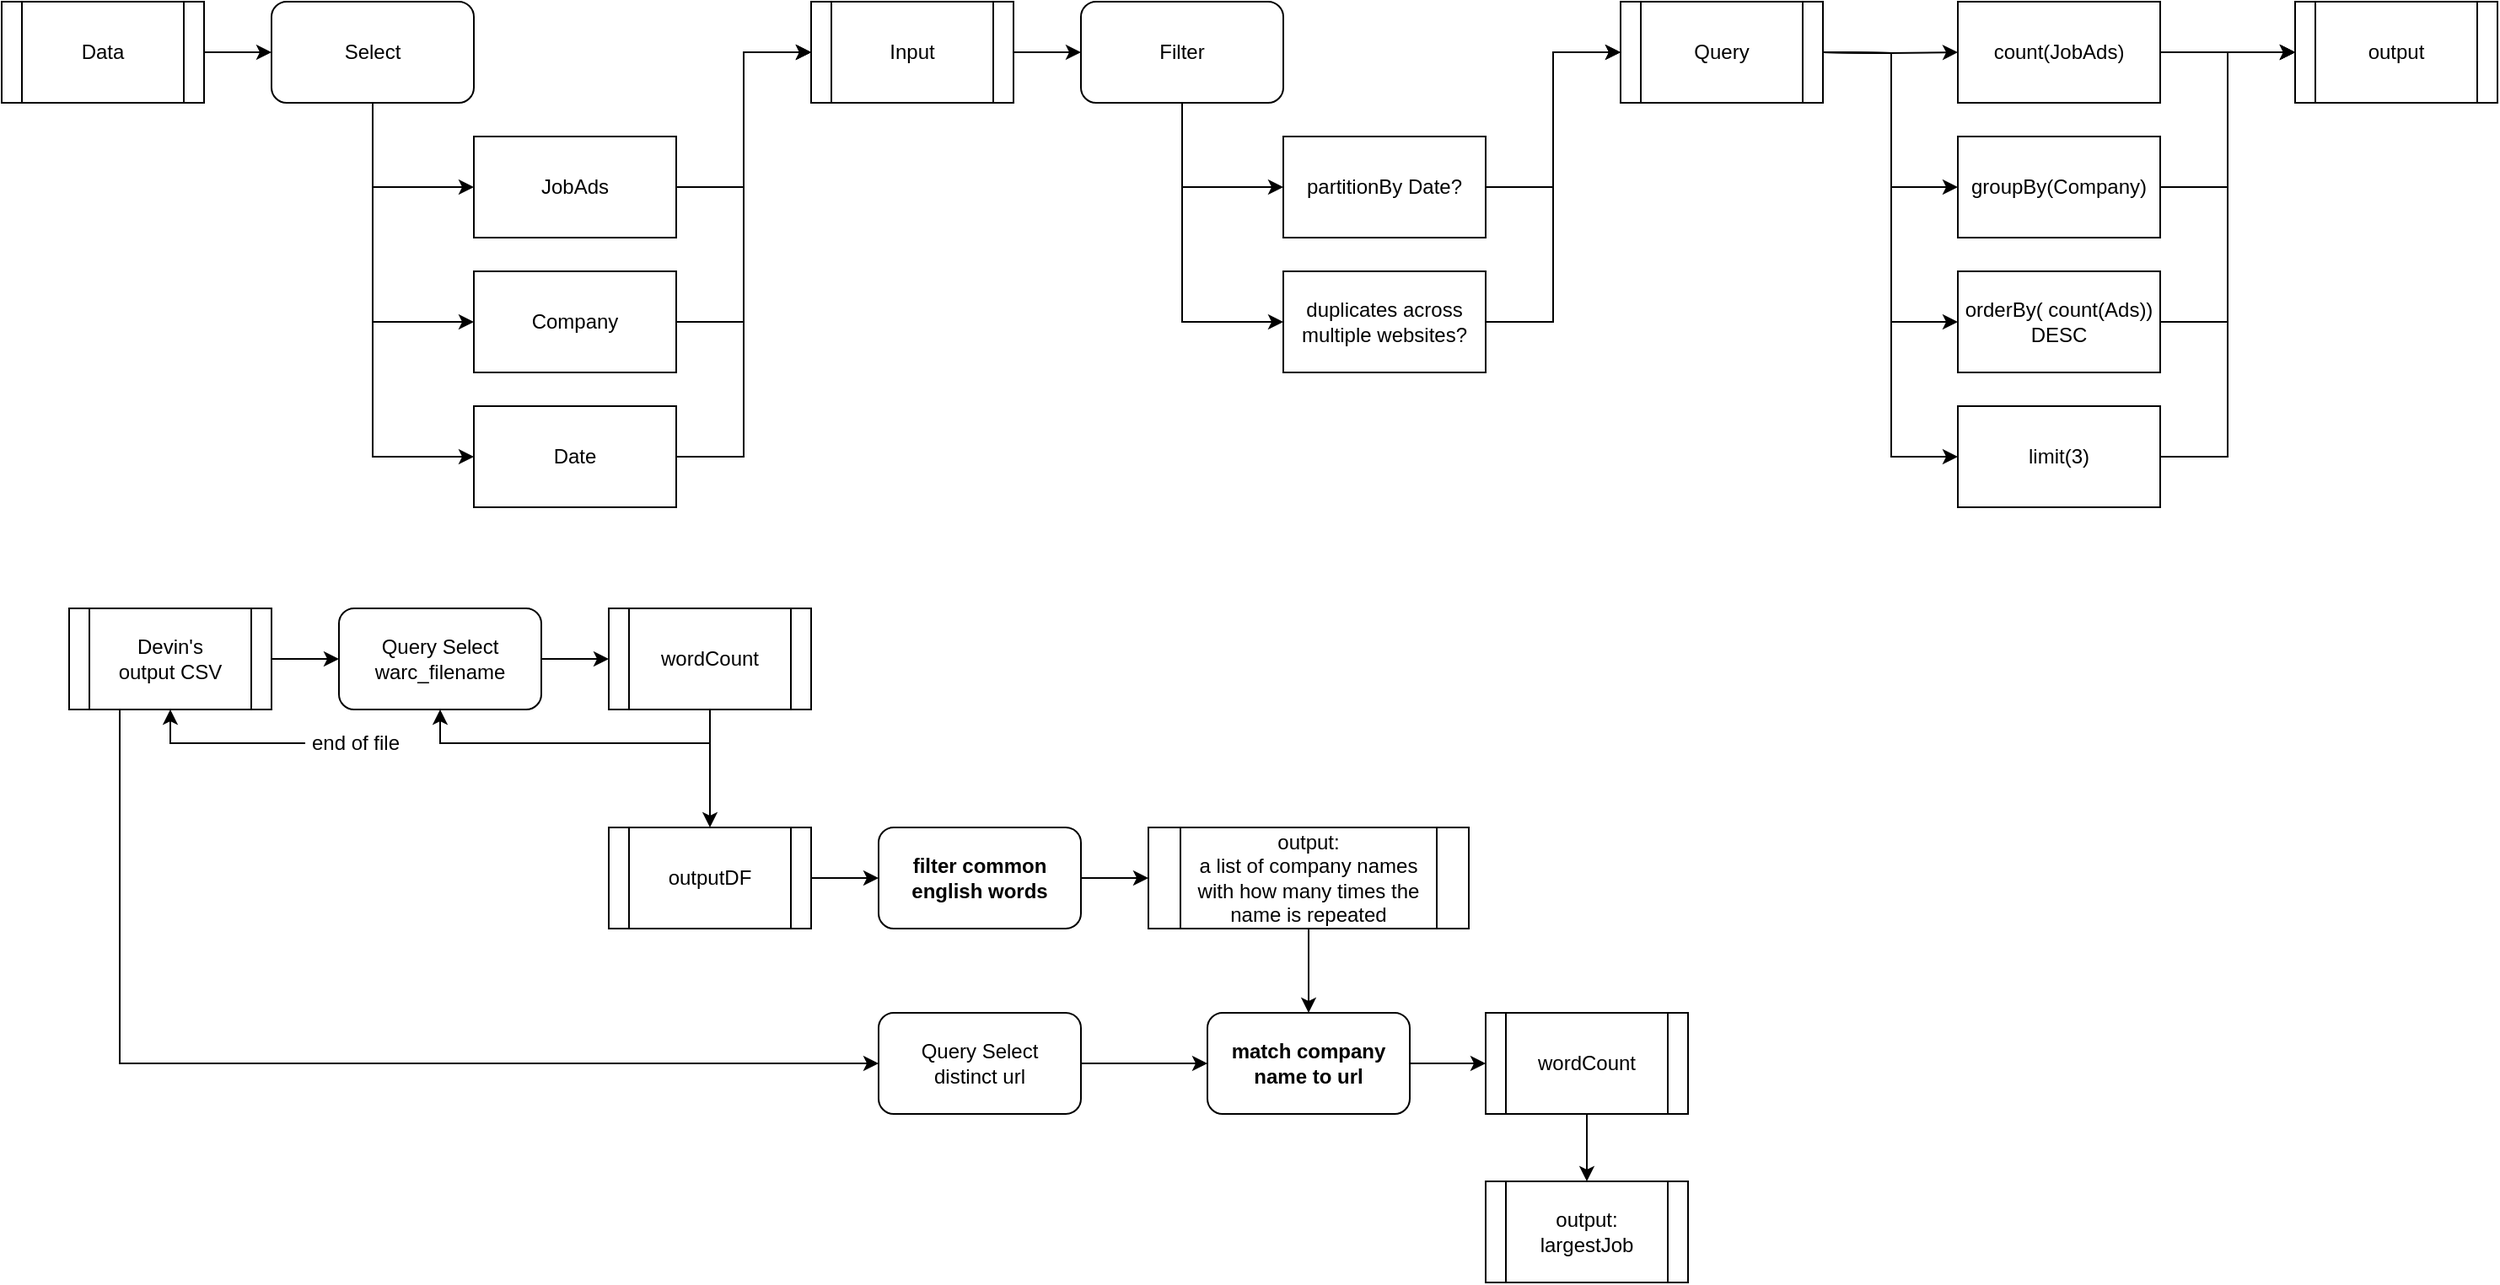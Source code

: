 <mxfile version="14.9.8" type="device"><diagram id="b3CanDPd2YiqmkYQ42dk" name="Page-1"><mxGraphModel dx="1108" dy="488" grid="1" gridSize="10" guides="1" tooltips="1" connect="1" arrows="1" fold="1" page="1" pageScale="1" pageWidth="850" pageHeight="1100" math="0" shadow="0"><root><mxCell id="0"/><mxCell id="1" parent="0"/><mxCell id="LWeczRY62Q3Hm0Fp8iXj-11" style="edgeStyle=orthogonalEdgeStyle;rounded=0;orthogonalLoop=1;jettySize=auto;html=1;entryX=0;entryY=0.5;entryDx=0;entryDy=0;" parent="1" source="LWeczRY62Q3Hm0Fp8iXj-2" edge="1"><mxGeometry relative="1" as="geometry"><mxPoint x="200" y="70" as="targetPoint"/></mxGeometry></mxCell><mxCell id="LWeczRY62Q3Hm0Fp8iXj-2" value="Data" style="shape=process;whiteSpace=wrap;html=1;backgroundOutline=1;" parent="1" vertex="1"><mxGeometry x="40" y="40" width="120" height="60" as="geometry"/></mxCell><mxCell id="LWeczRY62Q3Hm0Fp8iXj-21" style="edgeStyle=orthogonalEdgeStyle;rounded=0;orthogonalLoop=1;jettySize=auto;html=1;entryX=0;entryY=0.5;entryDx=0;entryDy=0;" parent="1" source="LWeczRY62Q3Hm0Fp8iXj-3" target="LWeczRY62Q3Hm0Fp8iXj-16" edge="1"><mxGeometry relative="1" as="geometry"><mxPoint x="1400" y="70" as="targetPoint"/></mxGeometry></mxCell><mxCell id="LWeczRY62Q3Hm0Fp8iXj-3" value="groupBy(Company)" style="rounded=0;whiteSpace=wrap;html=1;fillColor=none;" parent="1" vertex="1"><mxGeometry x="1200" y="120" width="120" height="60" as="geometry"/></mxCell><mxCell id="LWeczRY62Q3Hm0Fp8iXj-20" style="edgeStyle=orthogonalEdgeStyle;rounded=0;orthogonalLoop=1;jettySize=auto;html=1;entryX=0;entryY=0.5;entryDx=0;entryDy=0;" parent="1" source="LWeczRY62Q3Hm0Fp8iXj-5" target="LWeczRY62Q3Hm0Fp8iXj-16" edge="1"><mxGeometry relative="1" as="geometry"><mxPoint x="1400" y="70" as="targetPoint"/></mxGeometry></mxCell><mxCell id="LWeczRY62Q3Hm0Fp8iXj-5" value="count(JobAds)" style="rounded=0;whiteSpace=wrap;html=1;fillColor=none;" parent="1" vertex="1"><mxGeometry x="1200" y="40" width="120" height="60" as="geometry"/></mxCell><mxCell id="LWeczRY62Q3Hm0Fp8iXj-23" style="edgeStyle=orthogonalEdgeStyle;rounded=0;orthogonalLoop=1;jettySize=auto;html=1;entryX=0;entryY=0.5;entryDx=0;entryDy=0;" parent="1" source="LWeczRY62Q3Hm0Fp8iXj-7" target="LWeczRY62Q3Hm0Fp8iXj-16" edge="1"><mxGeometry relative="1" as="geometry"><mxPoint x="1400" y="70" as="targetPoint"/></mxGeometry></mxCell><mxCell id="LWeczRY62Q3Hm0Fp8iXj-7" value="limit(3)" style="rounded=0;whiteSpace=wrap;html=1;fillColor=none;" parent="1" vertex="1"><mxGeometry x="1200" y="280" width="120" height="60" as="geometry"/></mxCell><mxCell id="LWeczRY62Q3Hm0Fp8iXj-22" style="edgeStyle=orthogonalEdgeStyle;rounded=0;orthogonalLoop=1;jettySize=auto;html=1;entryX=0;entryY=0.5;entryDx=0;entryDy=0;" parent="1" source="LWeczRY62Q3Hm0Fp8iXj-9" target="LWeczRY62Q3Hm0Fp8iXj-16" edge="1"><mxGeometry relative="1" as="geometry"><mxPoint x="1400" y="70" as="targetPoint"/><Array as="points"><mxPoint x="1360" y="230"/><mxPoint x="1360" y="70"/></Array></mxGeometry></mxCell><mxCell id="LWeczRY62Q3Hm0Fp8iXj-9" value="orderBy( count(Ads))&lt;br&gt;DESC" style="rounded=0;whiteSpace=wrap;html=1;fillColor=none;" parent="1" vertex="1"><mxGeometry x="1200" y="200" width="120" height="60" as="geometry"/></mxCell><mxCell id="LWeczRY62Q3Hm0Fp8iXj-16" value="output" style="shape=process;whiteSpace=wrap;html=1;backgroundOutline=1;fillColor=none;" parent="1" vertex="1"><mxGeometry x="1400" y="40" width="120" height="60" as="geometry"/></mxCell><mxCell id="LWeczRY62Q3Hm0Fp8iXj-35" style="edgeStyle=orthogonalEdgeStyle;rounded=0;orthogonalLoop=1;jettySize=auto;html=1;entryX=0;entryY=0.5;entryDx=0;entryDy=0;" parent="1" source="LWeczRY62Q3Hm0Fp8iXj-31" target="LWeczRY62Q3Hm0Fp8iXj-34" edge="1"><mxGeometry relative="1" as="geometry"/></mxCell><mxCell id="LWeczRY62Q3Hm0Fp8iXj-37" style="edgeStyle=orthogonalEdgeStyle;rounded=0;orthogonalLoop=1;jettySize=auto;html=1;entryX=0;entryY=0.5;entryDx=0;entryDy=0;" parent="1" source="LWeczRY62Q3Hm0Fp8iXj-31" target="LWeczRY62Q3Hm0Fp8iXj-36" edge="1"><mxGeometry relative="1" as="geometry"/></mxCell><mxCell id="LWeczRY62Q3Hm0Fp8iXj-45" style="edgeStyle=orthogonalEdgeStyle;rounded=0;orthogonalLoop=1;jettySize=auto;html=1;entryX=0;entryY=0.5;entryDx=0;entryDy=0;" parent="1" source="LWeczRY62Q3Hm0Fp8iXj-31" target="LWeczRY62Q3Hm0Fp8iXj-44" edge="1"><mxGeometry relative="1" as="geometry"/></mxCell><mxCell id="LWeczRY62Q3Hm0Fp8iXj-31" value="Select" style="rounded=1;whiteSpace=wrap;html=1;fillColor=none;" parent="1" vertex="1"><mxGeometry x="200" y="40" width="120" height="60" as="geometry"/></mxCell><mxCell id="LWeczRY62Q3Hm0Fp8iXj-51" style="edgeStyle=orthogonalEdgeStyle;rounded=0;orthogonalLoop=1;jettySize=auto;html=1;entryX=0;entryY=0.5;entryDx=0;entryDy=0;" parent="1" source="LWeczRY62Q3Hm0Fp8iXj-34" target="LWeczRY62Q3Hm0Fp8iXj-50" edge="1"><mxGeometry relative="1" as="geometry"/></mxCell><mxCell id="LWeczRY62Q3Hm0Fp8iXj-34" value="JobAds" style="rounded=0;whiteSpace=wrap;html=1;fillColor=none;" parent="1" vertex="1"><mxGeometry x="320" y="120" width="120" height="60" as="geometry"/></mxCell><mxCell id="LWeczRY62Q3Hm0Fp8iXj-52" style="edgeStyle=orthogonalEdgeStyle;rounded=0;orthogonalLoop=1;jettySize=auto;html=1;entryX=0;entryY=0.5;entryDx=0;entryDy=0;" parent="1" source="LWeczRY62Q3Hm0Fp8iXj-36" target="LWeczRY62Q3Hm0Fp8iXj-50" edge="1"><mxGeometry relative="1" as="geometry"/></mxCell><mxCell id="LWeczRY62Q3Hm0Fp8iXj-36" value="Company" style="rounded=0;whiteSpace=wrap;html=1;fillColor=none;" parent="1" vertex="1"><mxGeometry x="320" y="200" width="120" height="60" as="geometry"/></mxCell><mxCell id="LWeczRY62Q3Hm0Fp8iXj-40" style="edgeStyle=orthogonalEdgeStyle;rounded=0;orthogonalLoop=1;jettySize=auto;html=1;entryX=0;entryY=0.5;entryDx=0;entryDy=0;" parent="1" target="LWeczRY62Q3Hm0Fp8iXj-5" edge="1"><mxGeometry relative="1" as="geometry"><mxPoint x="1120" y="70" as="sourcePoint"/></mxGeometry></mxCell><mxCell id="LWeczRY62Q3Hm0Fp8iXj-41" style="edgeStyle=orthogonalEdgeStyle;rounded=0;orthogonalLoop=1;jettySize=auto;html=1;entryX=0;entryY=0.5;entryDx=0;entryDy=0;" parent="1" target="LWeczRY62Q3Hm0Fp8iXj-3" edge="1"><mxGeometry relative="1" as="geometry"><mxPoint x="1120" y="70" as="sourcePoint"/></mxGeometry></mxCell><mxCell id="LWeczRY62Q3Hm0Fp8iXj-42" style="edgeStyle=orthogonalEdgeStyle;rounded=0;orthogonalLoop=1;jettySize=auto;html=1;entryX=0;entryY=0.5;entryDx=0;entryDy=0;" parent="1" target="LWeczRY62Q3Hm0Fp8iXj-9" edge="1"><mxGeometry relative="1" as="geometry"><mxPoint x="1120" y="70" as="sourcePoint"/></mxGeometry></mxCell><mxCell id="LWeczRY62Q3Hm0Fp8iXj-43" style="edgeStyle=orthogonalEdgeStyle;rounded=0;orthogonalLoop=1;jettySize=auto;html=1;entryX=0;entryY=0.5;entryDx=0;entryDy=0;" parent="1" target="LWeczRY62Q3Hm0Fp8iXj-7" edge="1"><mxGeometry relative="1" as="geometry"><mxPoint x="1120" y="70" as="sourcePoint"/></mxGeometry></mxCell><mxCell id="LWeczRY62Q3Hm0Fp8iXj-53" style="edgeStyle=orthogonalEdgeStyle;rounded=0;orthogonalLoop=1;jettySize=auto;html=1;entryX=0;entryY=0.5;entryDx=0;entryDy=0;" parent="1" source="LWeczRY62Q3Hm0Fp8iXj-44" target="LWeczRY62Q3Hm0Fp8iXj-50" edge="1"><mxGeometry relative="1" as="geometry"/></mxCell><mxCell id="LWeczRY62Q3Hm0Fp8iXj-44" value="Date" style="rounded=0;whiteSpace=wrap;html=1;fillColor=none;" parent="1" vertex="1"><mxGeometry x="320" y="280" width="120" height="60" as="geometry"/></mxCell><mxCell id="LWeczRY62Q3Hm0Fp8iXj-55" style="edgeStyle=orthogonalEdgeStyle;rounded=0;orthogonalLoop=1;jettySize=auto;html=1;entryX=0;entryY=0.5;entryDx=0;entryDy=0;" parent="1" source="LWeczRY62Q3Hm0Fp8iXj-50" target="LWeczRY62Q3Hm0Fp8iXj-54" edge="1"><mxGeometry relative="1" as="geometry"/></mxCell><mxCell id="LWeczRY62Q3Hm0Fp8iXj-50" value="Input" style="shape=process;whiteSpace=wrap;html=1;backgroundOutline=1;fillColor=none;" parent="1" vertex="1"><mxGeometry x="520" y="40" width="120" height="60" as="geometry"/></mxCell><mxCell id="LWeczRY62Q3Hm0Fp8iXj-57" style="edgeStyle=orthogonalEdgeStyle;rounded=0;orthogonalLoop=1;jettySize=auto;html=1;entryX=0;entryY=0.5;entryDx=0;entryDy=0;" parent="1" source="LWeczRY62Q3Hm0Fp8iXj-54" target="LWeczRY62Q3Hm0Fp8iXj-56" edge="1"><mxGeometry relative="1" as="geometry"/></mxCell><mxCell id="LWeczRY62Q3Hm0Fp8iXj-59" style="edgeStyle=orthogonalEdgeStyle;rounded=0;orthogonalLoop=1;jettySize=auto;html=1;entryX=0;entryY=0.5;entryDx=0;entryDy=0;" parent="1" source="LWeczRY62Q3Hm0Fp8iXj-54" target="LWeczRY62Q3Hm0Fp8iXj-58" edge="1"><mxGeometry relative="1" as="geometry"/></mxCell><mxCell id="LWeczRY62Q3Hm0Fp8iXj-54" value="Filter" style="rounded=1;whiteSpace=wrap;html=1;fillColor=none;" parent="1" vertex="1"><mxGeometry x="680" y="40" width="120" height="60" as="geometry"/></mxCell><mxCell id="LWeczRY62Q3Hm0Fp8iXj-67" style="edgeStyle=orthogonalEdgeStyle;rounded=0;orthogonalLoop=1;jettySize=auto;html=1;entryX=0;entryY=0.5;entryDx=0;entryDy=0;" parent="1" source="LWeczRY62Q3Hm0Fp8iXj-56" target="LWeczRY62Q3Hm0Fp8iXj-66" edge="1"><mxGeometry relative="1" as="geometry"/></mxCell><mxCell id="LWeczRY62Q3Hm0Fp8iXj-56" value="partitionBy Date?" style="rounded=0;whiteSpace=wrap;html=1;fillColor=none;" parent="1" vertex="1"><mxGeometry x="800" y="120" width="120" height="60" as="geometry"/></mxCell><mxCell id="LWeczRY62Q3Hm0Fp8iXj-68" style="edgeStyle=orthogonalEdgeStyle;rounded=0;orthogonalLoop=1;jettySize=auto;html=1;entryX=0;entryY=0.5;entryDx=0;entryDy=0;" parent="1" source="LWeczRY62Q3Hm0Fp8iXj-58" target="LWeczRY62Q3Hm0Fp8iXj-66" edge="1"><mxGeometry relative="1" as="geometry"/></mxCell><mxCell id="LWeczRY62Q3Hm0Fp8iXj-58" value="duplicates across multiple websites?" style="rounded=0;whiteSpace=wrap;html=1;fillColor=none;" parent="1" vertex="1"><mxGeometry x="800" y="200" width="120" height="60" as="geometry"/></mxCell><mxCell id="LWeczRY62Q3Hm0Fp8iXj-66" value="Query" style="shape=process;whiteSpace=wrap;html=1;backgroundOutline=1;fillColor=none;" parent="1" vertex="1"><mxGeometry x="1000" y="40" width="120" height="60" as="geometry"/></mxCell><mxCell id="yb449K9sXEVUvUwxFJWL-3" value="" style="edgeStyle=orthogonalEdgeStyle;rounded=0;orthogonalLoop=1;jettySize=auto;html=1;" edge="1" parent="1" source="yb449K9sXEVUvUwxFJWL-1" target="yb449K9sXEVUvUwxFJWL-2"><mxGeometry relative="1" as="geometry"/></mxCell><mxCell id="yb449K9sXEVUvUwxFJWL-25" style="edgeStyle=orthogonalEdgeStyle;rounded=0;orthogonalLoop=1;jettySize=auto;html=1;exitX=0.25;exitY=1;exitDx=0;exitDy=0;entryX=0;entryY=0.5;entryDx=0;entryDy=0;" edge="1" parent="1" source="yb449K9sXEVUvUwxFJWL-1" target="yb449K9sXEVUvUwxFJWL-24"><mxGeometry relative="1" as="geometry"><mxPoint x="670" y="660" as="targetPoint"/></mxGeometry></mxCell><mxCell id="yb449K9sXEVUvUwxFJWL-1" value="Devin's &lt;br&gt;output CSV" style="shape=process;whiteSpace=wrap;html=1;backgroundOutline=1;" vertex="1" parent="1"><mxGeometry x="80" y="400" width="120" height="60" as="geometry"/></mxCell><mxCell id="yb449K9sXEVUvUwxFJWL-5" style="edgeStyle=orthogonalEdgeStyle;rounded=0;orthogonalLoop=1;jettySize=auto;html=1;entryX=0;entryY=0.5;entryDx=0;entryDy=0;" edge="1" parent="1" source="yb449K9sXEVUvUwxFJWL-2" target="yb449K9sXEVUvUwxFJWL-4"><mxGeometry relative="1" as="geometry"/></mxCell><mxCell id="yb449K9sXEVUvUwxFJWL-2" value="Query Select&lt;br&gt;warc_filename" style="rounded=1;whiteSpace=wrap;html=1;" vertex="1" parent="1"><mxGeometry x="240" y="400" width="120" height="60" as="geometry"/></mxCell><mxCell id="yb449K9sXEVUvUwxFJWL-9" style="edgeStyle=orthogonalEdgeStyle;rounded=0;orthogonalLoop=1;jettySize=auto;html=1;entryX=0.5;entryY=1;entryDx=0;entryDy=0;" edge="1" parent="1" source="yb449K9sXEVUvUwxFJWL-4" target="yb449K9sXEVUvUwxFJWL-2"><mxGeometry relative="1" as="geometry"><Array as="points"><mxPoint x="460" y="480"/><mxPoint x="300" y="480"/></Array></mxGeometry></mxCell><mxCell id="yb449K9sXEVUvUwxFJWL-11" style="edgeStyle=orthogonalEdgeStyle;rounded=0;orthogonalLoop=1;jettySize=auto;html=1;entryX=0.5;entryY=0;entryDx=0;entryDy=0;" edge="1" parent="1" source="yb449K9sXEVUvUwxFJWL-4" target="yb449K9sXEVUvUwxFJWL-10"><mxGeometry relative="1" as="geometry"/></mxCell><mxCell id="yb449K9sXEVUvUwxFJWL-4" value="wordCount" style="shape=process;whiteSpace=wrap;html=1;backgroundOutline=1;" vertex="1" parent="1"><mxGeometry x="400" y="400" width="120" height="60" as="geometry"/></mxCell><mxCell id="yb449K9sXEVUvUwxFJWL-8" style="edgeStyle=orthogonalEdgeStyle;rounded=0;orthogonalLoop=1;jettySize=auto;html=1;entryX=0.5;entryY=1;entryDx=0;entryDy=0;" edge="1" parent="1" source="yb449K9sXEVUvUwxFJWL-7" target="yb449K9sXEVUvUwxFJWL-1"><mxGeometry relative="1" as="geometry"/></mxCell><mxCell id="yb449K9sXEVUvUwxFJWL-7" value="end of file" style="text;html=1;strokeColor=none;fillColor=none;align=center;verticalAlign=middle;whiteSpace=wrap;rounded=0;" vertex="1" parent="1"><mxGeometry x="220" y="470" width="60" height="20" as="geometry"/></mxCell><mxCell id="yb449K9sXEVUvUwxFJWL-19" style="edgeStyle=orthogonalEdgeStyle;rounded=0;orthogonalLoop=1;jettySize=auto;html=1;entryX=0;entryY=0.5;entryDx=0;entryDy=0;" edge="1" parent="1" source="yb449K9sXEVUvUwxFJWL-10" target="yb449K9sXEVUvUwxFJWL-18"><mxGeometry relative="1" as="geometry"/></mxCell><mxCell id="yb449K9sXEVUvUwxFJWL-10" value="outputDF" style="shape=process;whiteSpace=wrap;html=1;backgroundOutline=1;" vertex="1" parent="1"><mxGeometry x="400" y="530" width="120" height="60" as="geometry"/></mxCell><mxCell id="yb449K9sXEVUvUwxFJWL-21" style="edgeStyle=orthogonalEdgeStyle;rounded=0;orthogonalLoop=1;jettySize=auto;html=1;entryX=0;entryY=0.5;entryDx=0;entryDy=0;" edge="1" parent="1" source="yb449K9sXEVUvUwxFJWL-18" target="yb449K9sXEVUvUwxFJWL-20"><mxGeometry relative="1" as="geometry"/></mxCell><mxCell id="yb449K9sXEVUvUwxFJWL-18" value="&lt;b&gt;filter common english words&lt;/b&gt;" style="rounded=1;whiteSpace=wrap;html=1;" vertex="1" parent="1"><mxGeometry x="560" y="530" width="120" height="60" as="geometry"/></mxCell><mxCell id="yb449K9sXEVUvUwxFJWL-33" style="edgeStyle=orthogonalEdgeStyle;rounded=0;orthogonalLoop=1;jettySize=auto;html=1;entryX=0.5;entryY=0;entryDx=0;entryDy=0;" edge="1" parent="1" source="yb449K9sXEVUvUwxFJWL-20" target="yb449K9sXEVUvUwxFJWL-32"><mxGeometry relative="1" as="geometry"/></mxCell><mxCell id="yb449K9sXEVUvUwxFJWL-20" value="output:&lt;br&gt;a list of company names&lt;br&gt;with how many times the name is repeated" style="shape=process;whiteSpace=wrap;html=1;backgroundOutline=1;" vertex="1" parent="1"><mxGeometry x="720" y="530" width="190" height="60" as="geometry"/></mxCell><mxCell id="yb449K9sXEVUvUwxFJWL-34" style="edgeStyle=orthogonalEdgeStyle;rounded=0;orthogonalLoop=1;jettySize=auto;html=1;" edge="1" parent="1" source="yb449K9sXEVUvUwxFJWL-24" target="yb449K9sXEVUvUwxFJWL-32"><mxGeometry relative="1" as="geometry"/></mxCell><mxCell id="yb449K9sXEVUvUwxFJWL-24" value="Query Select&lt;br&gt;distinct url" style="rounded=1;whiteSpace=wrap;html=1;" vertex="1" parent="1"><mxGeometry x="560" y="640" width="120" height="60" as="geometry"/></mxCell><mxCell id="yb449K9sXEVUvUwxFJWL-31" style="edgeStyle=orthogonalEdgeStyle;rounded=0;orthogonalLoop=1;jettySize=auto;html=1;" edge="1" parent="1" source="yb449K9sXEVUvUwxFJWL-27" target="yb449K9sXEVUvUwxFJWL-30"><mxGeometry relative="1" as="geometry"/></mxCell><mxCell id="yb449K9sXEVUvUwxFJWL-27" value="wordCount" style="shape=process;whiteSpace=wrap;html=1;backgroundOutline=1;" vertex="1" parent="1"><mxGeometry x="920" y="640" width="120" height="60" as="geometry"/></mxCell><mxCell id="yb449K9sXEVUvUwxFJWL-30" value="output:&lt;br&gt;largestJob" style="shape=process;whiteSpace=wrap;html=1;backgroundOutline=1;" vertex="1" parent="1"><mxGeometry x="920" y="740" width="120" height="60" as="geometry"/></mxCell><mxCell id="yb449K9sXEVUvUwxFJWL-35" style="edgeStyle=orthogonalEdgeStyle;rounded=0;orthogonalLoop=1;jettySize=auto;html=1;entryX=0;entryY=0.5;entryDx=0;entryDy=0;" edge="1" parent="1" source="yb449K9sXEVUvUwxFJWL-32" target="yb449K9sXEVUvUwxFJWL-27"><mxGeometry relative="1" as="geometry"/></mxCell><mxCell id="yb449K9sXEVUvUwxFJWL-32" value="&lt;b&gt;match company name to url&lt;/b&gt;" style="rounded=1;whiteSpace=wrap;html=1;" vertex="1" parent="1"><mxGeometry x="755" y="640" width="120" height="60" as="geometry"/></mxCell></root></mxGraphModel></diagram></mxfile>